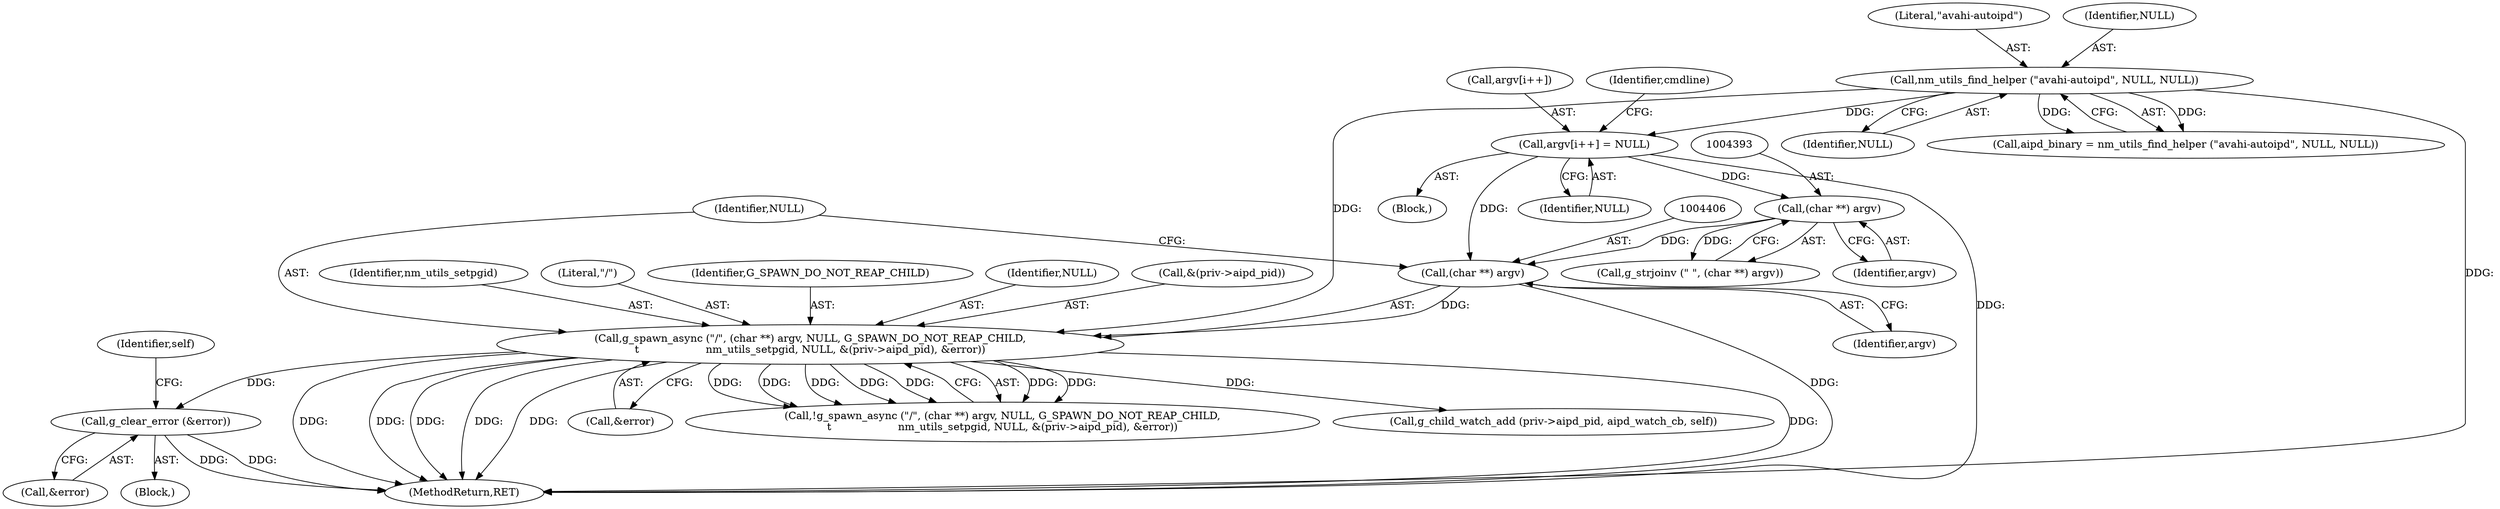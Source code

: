 digraph "0_NetworkManager_d5fc88e573fa58b93034b04d35a2454f5d28cad9@pointer" {
"1004434" [label="(Call,g_clear_error (&error))"];
"1004403" [label="(Call,g_spawn_async (\"/\", (char **) argv, NULL, G_SPAWN_DO_NOT_REAP_CHILD,\n\t                    nm_utils_setpgid, NULL, &(priv->aipd_pid), &error))"];
"1004405" [label="(Call,(char **) argv)"];
"1004382" [label="(Call,argv[i++] = NULL)"];
"1004328" [label="(Call,nm_utils_find_helper (\"avahi-autoipd\", NULL, NULL))"];
"1004392" [label="(Call,(char **) argv)"];
"1004331" [label="(Identifier,NULL)"];
"1004434" [label="(Call,g_clear_error (&error))"];
"1004407" [label="(Identifier,argv)"];
"1004392" [label="(Call,(char **) argv)"];
"1004382" [label="(Call,argv[i++] = NULL)"];
"1004435" [label="(Call,&error)"];
"1004418" [label="(Block,)"];
"1004383" [label="(Call,argv[i++])"];
"1004410" [label="(Identifier,nm_utils_setpgid)"];
"1004416" [label="(Call,&error)"];
"1004404" [label="(Literal,\"/\")"];
"1004412" [label="(Call,&(priv->aipd_pid))"];
"1004329" [label="(Literal,\"avahi-autoipd\")"];
"1004403" [label="(Call,g_spawn_async (\"/\", (char **) argv, NULL, G_SPAWN_DO_NOT_REAP_CHILD,\n\t                    nm_utils_setpgid, NULL, &(priv->aipd_pid), &error))"];
"1004307" [label="(Block,)"];
"1004408" [label="(Identifier,NULL)"];
"1004389" [label="(Identifier,cmdline)"];
"1004402" [label="(Call,!g_spawn_async (\"/\", (char **) argv, NULL, G_SPAWN_DO_NOT_REAP_CHILD,\n\t                    nm_utils_setpgid, NULL, &(priv->aipd_pid), &error))"];
"1004394" [label="(Identifier,argv)"];
"1004438" [label="(Identifier,self)"];
"1004450" [label="(Call,g_child_watch_add (priv->aipd_pid, aipd_watch_cb, self))"];
"1004387" [label="(Identifier,NULL)"];
"1004409" [label="(Identifier,G_SPAWN_DO_NOT_REAP_CHILD)"];
"1004326" [label="(Call,aipd_binary = nm_utils_find_helper (\"avahi-autoipd\", NULL, NULL))"];
"1007368" [label="(MethodReturn,RET)"];
"1004411" [label="(Identifier,NULL)"];
"1004330" [label="(Identifier,NULL)"];
"1004405" [label="(Call,(char **) argv)"];
"1004328" [label="(Call,nm_utils_find_helper (\"avahi-autoipd\", NULL, NULL))"];
"1004390" [label="(Call,g_strjoinv (\" \", (char **) argv))"];
"1004434" -> "1004418"  [label="AST: "];
"1004434" -> "1004435"  [label="CFG: "];
"1004435" -> "1004434"  [label="AST: "];
"1004438" -> "1004434"  [label="CFG: "];
"1004434" -> "1007368"  [label="DDG: "];
"1004434" -> "1007368"  [label="DDG: "];
"1004403" -> "1004434"  [label="DDG: "];
"1004403" -> "1004402"  [label="AST: "];
"1004403" -> "1004416"  [label="CFG: "];
"1004404" -> "1004403"  [label="AST: "];
"1004405" -> "1004403"  [label="AST: "];
"1004408" -> "1004403"  [label="AST: "];
"1004409" -> "1004403"  [label="AST: "];
"1004410" -> "1004403"  [label="AST: "];
"1004411" -> "1004403"  [label="AST: "];
"1004412" -> "1004403"  [label="AST: "];
"1004416" -> "1004403"  [label="AST: "];
"1004402" -> "1004403"  [label="CFG: "];
"1004403" -> "1007368"  [label="DDG: "];
"1004403" -> "1007368"  [label="DDG: "];
"1004403" -> "1007368"  [label="DDG: "];
"1004403" -> "1007368"  [label="DDG: "];
"1004403" -> "1007368"  [label="DDG: "];
"1004403" -> "1007368"  [label="DDG: "];
"1004403" -> "1004402"  [label="DDG: "];
"1004403" -> "1004402"  [label="DDG: "];
"1004403" -> "1004402"  [label="DDG: "];
"1004403" -> "1004402"  [label="DDG: "];
"1004403" -> "1004402"  [label="DDG: "];
"1004403" -> "1004402"  [label="DDG: "];
"1004403" -> "1004402"  [label="DDG: "];
"1004405" -> "1004403"  [label="DDG: "];
"1004328" -> "1004403"  [label="DDG: "];
"1004403" -> "1004450"  [label="DDG: "];
"1004405" -> "1004407"  [label="CFG: "];
"1004406" -> "1004405"  [label="AST: "];
"1004407" -> "1004405"  [label="AST: "];
"1004408" -> "1004405"  [label="CFG: "];
"1004405" -> "1007368"  [label="DDG: "];
"1004382" -> "1004405"  [label="DDG: "];
"1004392" -> "1004405"  [label="DDG: "];
"1004382" -> "1004307"  [label="AST: "];
"1004382" -> "1004387"  [label="CFG: "];
"1004383" -> "1004382"  [label="AST: "];
"1004387" -> "1004382"  [label="AST: "];
"1004389" -> "1004382"  [label="CFG: "];
"1004382" -> "1007368"  [label="DDG: "];
"1004328" -> "1004382"  [label="DDG: "];
"1004382" -> "1004392"  [label="DDG: "];
"1004328" -> "1004326"  [label="AST: "];
"1004328" -> "1004331"  [label="CFG: "];
"1004329" -> "1004328"  [label="AST: "];
"1004330" -> "1004328"  [label="AST: "];
"1004331" -> "1004328"  [label="AST: "];
"1004326" -> "1004328"  [label="CFG: "];
"1004328" -> "1007368"  [label="DDG: "];
"1004328" -> "1004326"  [label="DDG: "];
"1004328" -> "1004326"  [label="DDG: "];
"1004392" -> "1004390"  [label="AST: "];
"1004392" -> "1004394"  [label="CFG: "];
"1004393" -> "1004392"  [label="AST: "];
"1004394" -> "1004392"  [label="AST: "];
"1004390" -> "1004392"  [label="CFG: "];
"1004392" -> "1004390"  [label="DDG: "];
}
